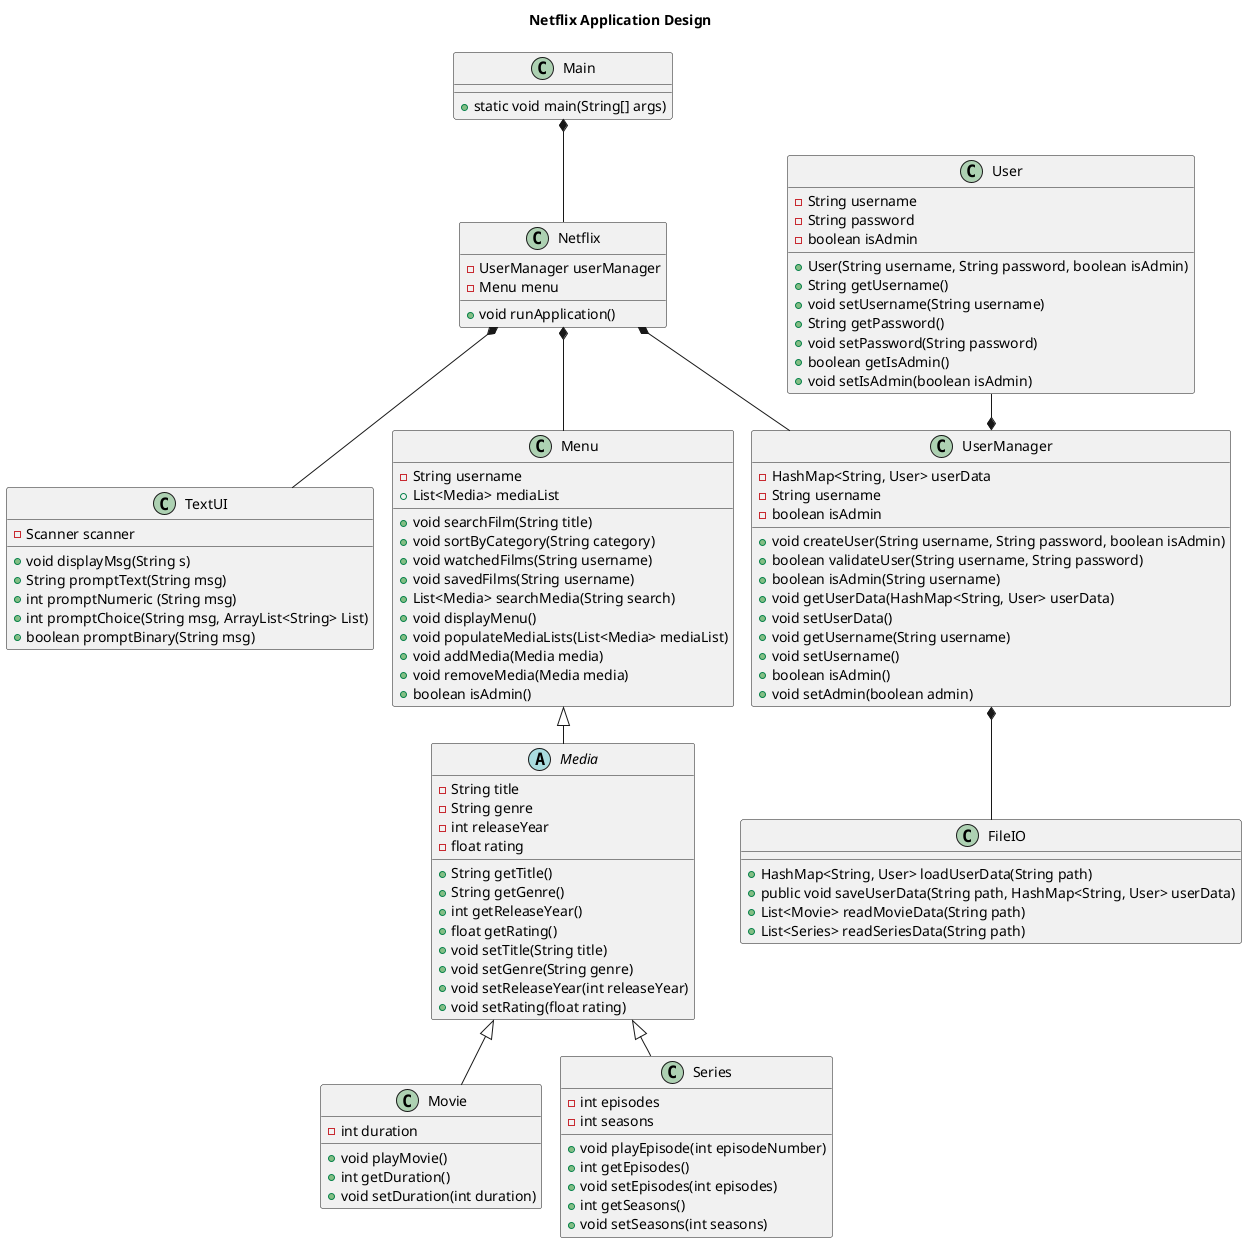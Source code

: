 @startuml
!pragma layout smetana
title Netflix Application Design

class Main {
    + static void main(String[] args)

}

Main *-- Netflix

class Netflix {
    - UserManager userManager
    - Menu menu
    + void runApplication()
}

Netflix *-- TextUI

class TextUI {
- Scanner scanner

+ void displayMsg(String s)
+ String promptText(String msg)
+ int promptNumeric (String msg)
+ int promptChoice(String msg, ArrayList<String> List)
+ boolean promptBinary(String msg)

}
Netflix *-- UserManager
Netflix *-- Menu
User --* UserManager

class UserManager {
    - HashMap<String, User> userData
    - String username
    - boolean isAdmin
    + void createUser(String username, String password, boolean isAdmin)
    + boolean validateUser(String username, String password)
    + boolean isAdmin(String username)
    + void getUserData(HashMap<String, User> userData)
    + void setUserData()
    + void getUsername(String username)
    + void setUsername()
    + boolean isAdmin()
    + void setAdmin(boolean admin)
}

class User {
    - String username
    - String password
    - boolean isAdmin
    + User(String username, String password, boolean isAdmin)
    + String getUsername()
    + void setUsername(String username)
    + String getPassword()
    + void setPassword(String password)
    + boolean getIsAdmin()
    + void setIsAdmin(boolean isAdmin)
}

UserManager *-- FileIO

class FileIO {
    + HashMap<String, User> loadUserData(String path)
    + public void saveUserData(String path, HashMap<String, User> userData)
    + List<Movie> readMovieData(String path)
    + List<Series> readSeriesData(String path)

}

class Menu{
    - String username
    + List<Media> mediaList
    + void searchFilm(String title)
    + void sortByCategory(String category)
    + void watchedFilms(String username)
    + void savedFilms(String username)
    + List<Media> searchMedia(String search)
    + void displayMenu()
    + void populateMediaLists(List<Media> mediaList)
    + void addMedia(Media media)
    + void removeMedia(Media media)
    + boolean isAdmin()
}

abstract class Media extends Menu {
    - String title
    - String genre
    - int releaseYear
    - float rating
    + String getTitle()
    + String getGenre()
    + int getReleaseYear()
    + float getRating()
    + void setTitle(String title)
    + void setGenre(String genre)
    + void setReleaseYear(int releaseYear)
    + void setRating(float rating)
}

class Movie extends Media {
    - int duration
    + void playMovie()
    + int getDuration()
    + void setDuration(int duration)
}

class Series extends Media{
    - int episodes
    - int seasons
    + void playEpisode(int episodeNumber)
    + int getEpisodes()
    + void setEpisodes(int episodes)
    + int getSeasons()
    + void setSeasons(int seasons)
}

@enduml
